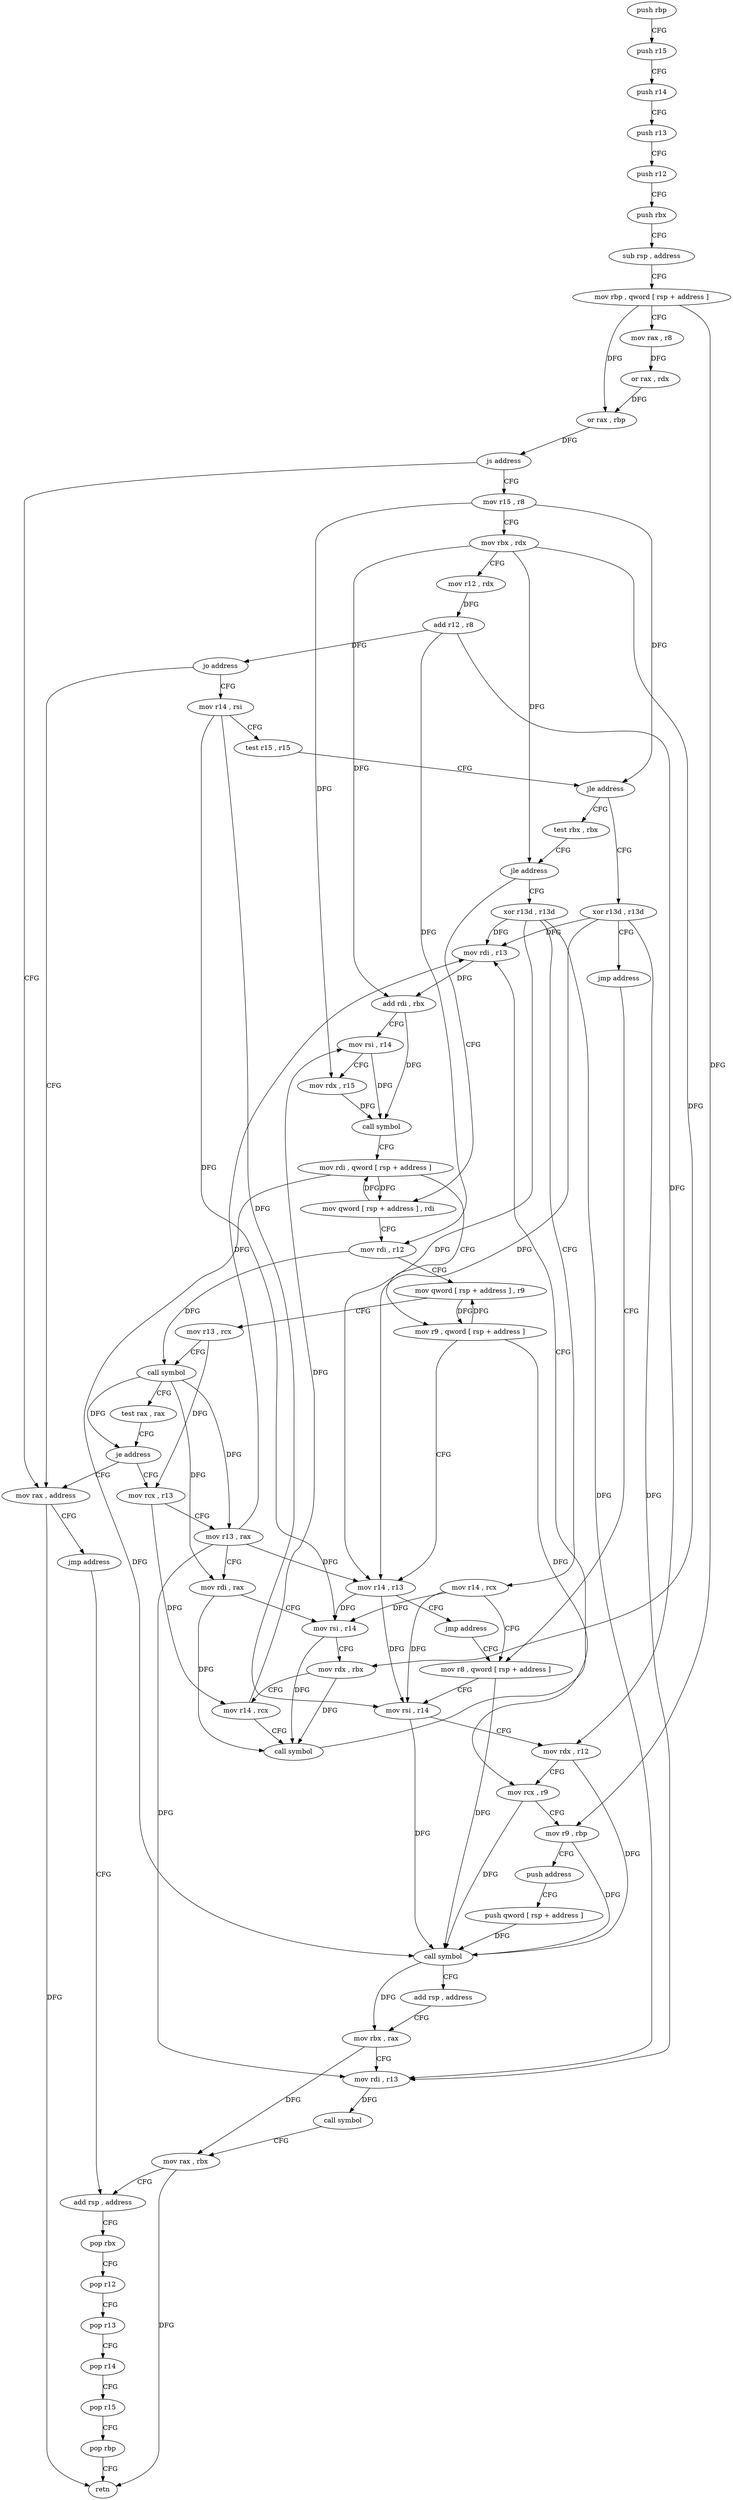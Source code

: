 digraph "func" {
"4334096" [label = "push rbp" ]
"4334097" [label = "push r15" ]
"4334099" [label = "push r14" ]
"4334101" [label = "push r13" ]
"4334103" [label = "push r12" ]
"4334105" [label = "push rbx" ]
"4334106" [label = "sub rsp , address" ]
"4334110" [label = "mov rbp , qword [ rsp + address ]" ]
"4334115" [label = "mov rax , r8" ]
"4334118" [label = "or rax , rdx" ]
"4334121" [label = "or rax , rbp" ]
"4334124" [label = "js address" ]
"4334314" [label = "mov rax , address" ]
"4334130" [label = "mov r15 , r8" ]
"4334321" [label = "jmp address" ]
"4334299" [label = "add rsp , address" ]
"4334133" [label = "mov rbx , rdx" ]
"4334136" [label = "mov r12 , rdx" ]
"4334139" [label = "add r12 , r8" ]
"4334142" [label = "jo address" ]
"4334148" [label = "mov r14 , rsi" ]
"4334303" [label = "pop rbx" ]
"4334304" [label = "pop r12" ]
"4334306" [label = "pop r13" ]
"4334308" [label = "pop r14" ]
"4334310" [label = "pop r15" ]
"4334312" [label = "pop rbp" ]
"4334313" [label = "retn" ]
"4334151" [label = "test r15 , r15" ]
"4334154" [label = "jle address" ]
"4334242" [label = "xor r13d , r13d" ]
"4334156" [label = "test rbx , rbx" ]
"4334245" [label = "jmp address" ]
"4334253" [label = "mov r8 , qword [ rsp + address ]" ]
"4334159" [label = "jle address" ]
"4334247" [label = "xor r13d , r13d" ]
"4334161" [label = "mov qword [ rsp + address ] , rdi" ]
"4334258" [label = "mov rsi , r14" ]
"4334261" [label = "mov rdx , r12" ]
"4334264" [label = "mov rcx , r9" ]
"4334267" [label = "mov r9 , rbp" ]
"4334270" [label = "push address" ]
"4334272" [label = "push qword [ rsp + address ]" ]
"4334276" [label = "call symbol" ]
"4334281" [label = "add rsp , address" ]
"4334285" [label = "mov rbx , rax" ]
"4334288" [label = "mov rdi , r13" ]
"4334291" [label = "call symbol" ]
"4334296" [label = "mov rax , rbx" ]
"4334250" [label = "mov r14 , rcx" ]
"4334166" [label = "mov rdi , r12" ]
"4334169" [label = "mov qword [ rsp + address ] , r9" ]
"4334174" [label = "mov r13 , rcx" ]
"4334177" [label = "call symbol" ]
"4334182" [label = "test rax , rax" ]
"4334185" [label = "je address" ]
"4334187" [label = "mov rcx , r13" ]
"4334190" [label = "mov r13 , rax" ]
"4334193" [label = "mov rdi , rax" ]
"4334196" [label = "mov rsi , r14" ]
"4334199" [label = "mov rdx , rbx" ]
"4334202" [label = "mov r14 , rcx" ]
"4334205" [label = "call symbol" ]
"4334210" [label = "mov rdi , r13" ]
"4334213" [label = "add rdi , rbx" ]
"4334216" [label = "mov rsi , r14" ]
"4334219" [label = "mov rdx , r15" ]
"4334222" [label = "call symbol" ]
"4334227" [label = "mov rdi , qword [ rsp + address ]" ]
"4334232" [label = "mov r9 , qword [ rsp + address ]" ]
"4334237" [label = "mov r14 , r13" ]
"4334240" [label = "jmp address" ]
"4334096" -> "4334097" [ label = "CFG" ]
"4334097" -> "4334099" [ label = "CFG" ]
"4334099" -> "4334101" [ label = "CFG" ]
"4334101" -> "4334103" [ label = "CFG" ]
"4334103" -> "4334105" [ label = "CFG" ]
"4334105" -> "4334106" [ label = "CFG" ]
"4334106" -> "4334110" [ label = "CFG" ]
"4334110" -> "4334115" [ label = "CFG" ]
"4334110" -> "4334121" [ label = "DFG" ]
"4334110" -> "4334267" [ label = "DFG" ]
"4334115" -> "4334118" [ label = "DFG" ]
"4334118" -> "4334121" [ label = "DFG" ]
"4334121" -> "4334124" [ label = "DFG" ]
"4334124" -> "4334314" [ label = "CFG" ]
"4334124" -> "4334130" [ label = "CFG" ]
"4334314" -> "4334321" [ label = "CFG" ]
"4334314" -> "4334313" [ label = "DFG" ]
"4334130" -> "4334133" [ label = "CFG" ]
"4334130" -> "4334154" [ label = "DFG" ]
"4334130" -> "4334219" [ label = "DFG" ]
"4334321" -> "4334299" [ label = "CFG" ]
"4334299" -> "4334303" [ label = "CFG" ]
"4334133" -> "4334136" [ label = "CFG" ]
"4334133" -> "4334159" [ label = "DFG" ]
"4334133" -> "4334199" [ label = "DFG" ]
"4334133" -> "4334213" [ label = "DFG" ]
"4334136" -> "4334139" [ label = "DFG" ]
"4334139" -> "4334142" [ label = "DFG" ]
"4334139" -> "4334261" [ label = "DFG" ]
"4334139" -> "4334166" [ label = "DFG" ]
"4334142" -> "4334314" [ label = "CFG" ]
"4334142" -> "4334148" [ label = "CFG" ]
"4334148" -> "4334151" [ label = "CFG" ]
"4334148" -> "4334258" [ label = "DFG" ]
"4334148" -> "4334196" [ label = "DFG" ]
"4334303" -> "4334304" [ label = "CFG" ]
"4334304" -> "4334306" [ label = "CFG" ]
"4334306" -> "4334308" [ label = "CFG" ]
"4334308" -> "4334310" [ label = "CFG" ]
"4334310" -> "4334312" [ label = "CFG" ]
"4334312" -> "4334313" [ label = "CFG" ]
"4334151" -> "4334154" [ label = "CFG" ]
"4334154" -> "4334242" [ label = "CFG" ]
"4334154" -> "4334156" [ label = "CFG" ]
"4334242" -> "4334245" [ label = "CFG" ]
"4334242" -> "4334288" [ label = "DFG" ]
"4334242" -> "4334210" [ label = "DFG" ]
"4334242" -> "4334237" [ label = "DFG" ]
"4334156" -> "4334159" [ label = "CFG" ]
"4334245" -> "4334253" [ label = "CFG" ]
"4334253" -> "4334258" [ label = "CFG" ]
"4334253" -> "4334276" [ label = "DFG" ]
"4334159" -> "4334247" [ label = "CFG" ]
"4334159" -> "4334161" [ label = "CFG" ]
"4334247" -> "4334250" [ label = "CFG" ]
"4334247" -> "4334288" [ label = "DFG" ]
"4334247" -> "4334210" [ label = "DFG" ]
"4334247" -> "4334237" [ label = "DFG" ]
"4334161" -> "4334166" [ label = "CFG" ]
"4334161" -> "4334227" [ label = "DFG" ]
"4334258" -> "4334261" [ label = "CFG" ]
"4334258" -> "4334276" [ label = "DFG" ]
"4334261" -> "4334264" [ label = "CFG" ]
"4334261" -> "4334276" [ label = "DFG" ]
"4334264" -> "4334267" [ label = "CFG" ]
"4334264" -> "4334276" [ label = "DFG" ]
"4334267" -> "4334270" [ label = "CFG" ]
"4334267" -> "4334276" [ label = "DFG" ]
"4334270" -> "4334272" [ label = "CFG" ]
"4334272" -> "4334276" [ label = "DFG" ]
"4334276" -> "4334281" [ label = "CFG" ]
"4334276" -> "4334285" [ label = "DFG" ]
"4334281" -> "4334285" [ label = "CFG" ]
"4334285" -> "4334288" [ label = "CFG" ]
"4334285" -> "4334296" [ label = "DFG" ]
"4334288" -> "4334291" [ label = "DFG" ]
"4334291" -> "4334296" [ label = "CFG" ]
"4334296" -> "4334299" [ label = "CFG" ]
"4334296" -> "4334313" [ label = "DFG" ]
"4334250" -> "4334253" [ label = "CFG" ]
"4334250" -> "4334258" [ label = "DFG" ]
"4334250" -> "4334196" [ label = "DFG" ]
"4334166" -> "4334169" [ label = "CFG" ]
"4334166" -> "4334177" [ label = "DFG" ]
"4334169" -> "4334174" [ label = "CFG" ]
"4334169" -> "4334232" [ label = "DFG" ]
"4334174" -> "4334177" [ label = "CFG" ]
"4334174" -> "4334187" [ label = "DFG" ]
"4334177" -> "4334182" [ label = "CFG" ]
"4334177" -> "4334185" [ label = "DFG" ]
"4334177" -> "4334190" [ label = "DFG" ]
"4334177" -> "4334193" [ label = "DFG" ]
"4334182" -> "4334185" [ label = "CFG" ]
"4334185" -> "4334314" [ label = "CFG" ]
"4334185" -> "4334187" [ label = "CFG" ]
"4334187" -> "4334190" [ label = "CFG" ]
"4334187" -> "4334202" [ label = "DFG" ]
"4334190" -> "4334193" [ label = "CFG" ]
"4334190" -> "4334288" [ label = "DFG" ]
"4334190" -> "4334210" [ label = "DFG" ]
"4334190" -> "4334237" [ label = "DFG" ]
"4334193" -> "4334196" [ label = "CFG" ]
"4334193" -> "4334205" [ label = "DFG" ]
"4334196" -> "4334199" [ label = "CFG" ]
"4334196" -> "4334205" [ label = "DFG" ]
"4334199" -> "4334202" [ label = "CFG" ]
"4334199" -> "4334205" [ label = "DFG" ]
"4334202" -> "4334205" [ label = "CFG" ]
"4334202" -> "4334216" [ label = "DFG" ]
"4334205" -> "4334210" [ label = "CFG" ]
"4334210" -> "4334213" [ label = "DFG" ]
"4334213" -> "4334216" [ label = "CFG" ]
"4334213" -> "4334222" [ label = "DFG" ]
"4334216" -> "4334219" [ label = "CFG" ]
"4334216" -> "4334222" [ label = "DFG" ]
"4334219" -> "4334222" [ label = "DFG" ]
"4334222" -> "4334227" [ label = "CFG" ]
"4334227" -> "4334232" [ label = "CFG" ]
"4334227" -> "4334161" [ label = "DFG" ]
"4334227" -> "4334276" [ label = "DFG" ]
"4334232" -> "4334237" [ label = "CFG" ]
"4334232" -> "4334264" [ label = "DFG" ]
"4334232" -> "4334169" [ label = "DFG" ]
"4334237" -> "4334240" [ label = "CFG" ]
"4334237" -> "4334258" [ label = "DFG" ]
"4334237" -> "4334196" [ label = "DFG" ]
"4334240" -> "4334253" [ label = "CFG" ]
}
